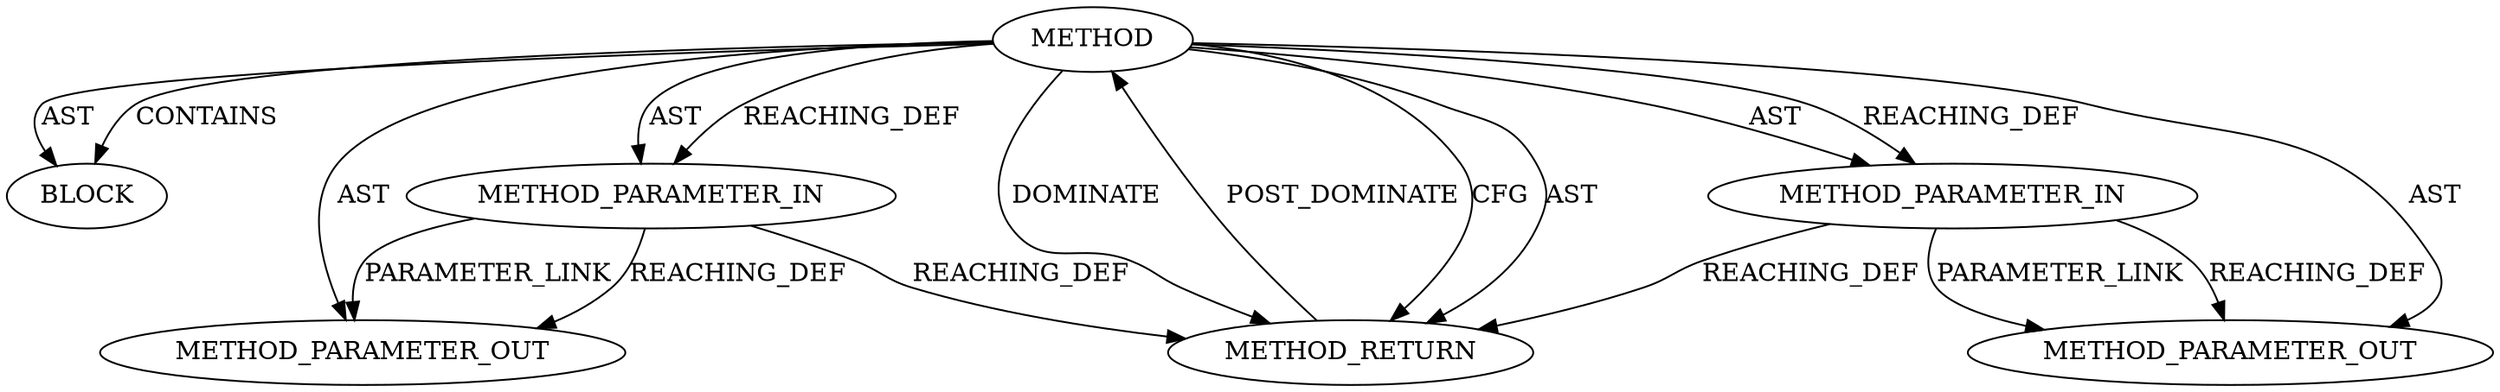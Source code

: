 digraph {
  13013 [label=BLOCK ORDER=1 ARGUMENT_INDEX=1 CODE="<empty>" TYPE_FULL_NAME="ANY"]
  13670 [label=METHOD_PARAMETER_OUT ORDER=1 CODE="p1" IS_VARIADIC=false TYPE_FULL_NAME="ANY" EVALUATION_STRATEGY="BY_VALUE" INDEX=1 NAME="p1"]
  13010 [label=METHOD AST_PARENT_TYPE="NAMESPACE_BLOCK" AST_PARENT_FULL_NAME="<global>" ORDER=0 CODE="<empty>" FULL_NAME="ceph_con_flag_test_and_clear" IS_EXTERNAL=true FILENAME="<empty>" SIGNATURE="" NAME="ceph_con_flag_test_and_clear"]
  13011 [label=METHOD_PARAMETER_IN ORDER=1 CODE="p1" IS_VARIADIC=false TYPE_FULL_NAME="ANY" EVALUATION_STRATEGY="BY_VALUE" INDEX=1 NAME="p1"]
  13012 [label=METHOD_PARAMETER_IN ORDER=2 CODE="p2" IS_VARIADIC=false TYPE_FULL_NAME="ANY" EVALUATION_STRATEGY="BY_VALUE" INDEX=2 NAME="p2"]
  13671 [label=METHOD_PARAMETER_OUT ORDER=2 CODE="p2" IS_VARIADIC=false TYPE_FULL_NAME="ANY" EVALUATION_STRATEGY="BY_VALUE" INDEX=2 NAME="p2"]
  13014 [label=METHOD_RETURN ORDER=2 CODE="RET" TYPE_FULL_NAME="ANY" EVALUATION_STRATEGY="BY_VALUE"]
  13012 -> 13671 [label=REACHING_DEF VARIABLE="p2"]
  13011 -> 13670 [label=PARAMETER_LINK ]
  13010 -> 13013 [label=AST ]
  13010 -> 13012 [label=AST ]
  13010 -> 13014 [label=DOMINATE ]
  13010 -> 13012 [label=REACHING_DEF VARIABLE=""]
  13014 -> 13010 [label=POST_DOMINATE ]
  13011 -> 13014 [label=REACHING_DEF VARIABLE="p1"]
  13010 -> 13014 [label=CFG ]
  13010 -> 13671 [label=AST ]
  13012 -> 13014 [label=REACHING_DEF VARIABLE="p2"]
  13011 -> 13670 [label=REACHING_DEF VARIABLE="p1"]
  13010 -> 13670 [label=AST ]
  13010 -> 13013 [label=CONTAINS ]
  13012 -> 13671 [label=PARAMETER_LINK ]
  13010 -> 13014 [label=AST ]
  13010 -> 13011 [label=AST ]
  13010 -> 13011 [label=REACHING_DEF VARIABLE=""]
}
